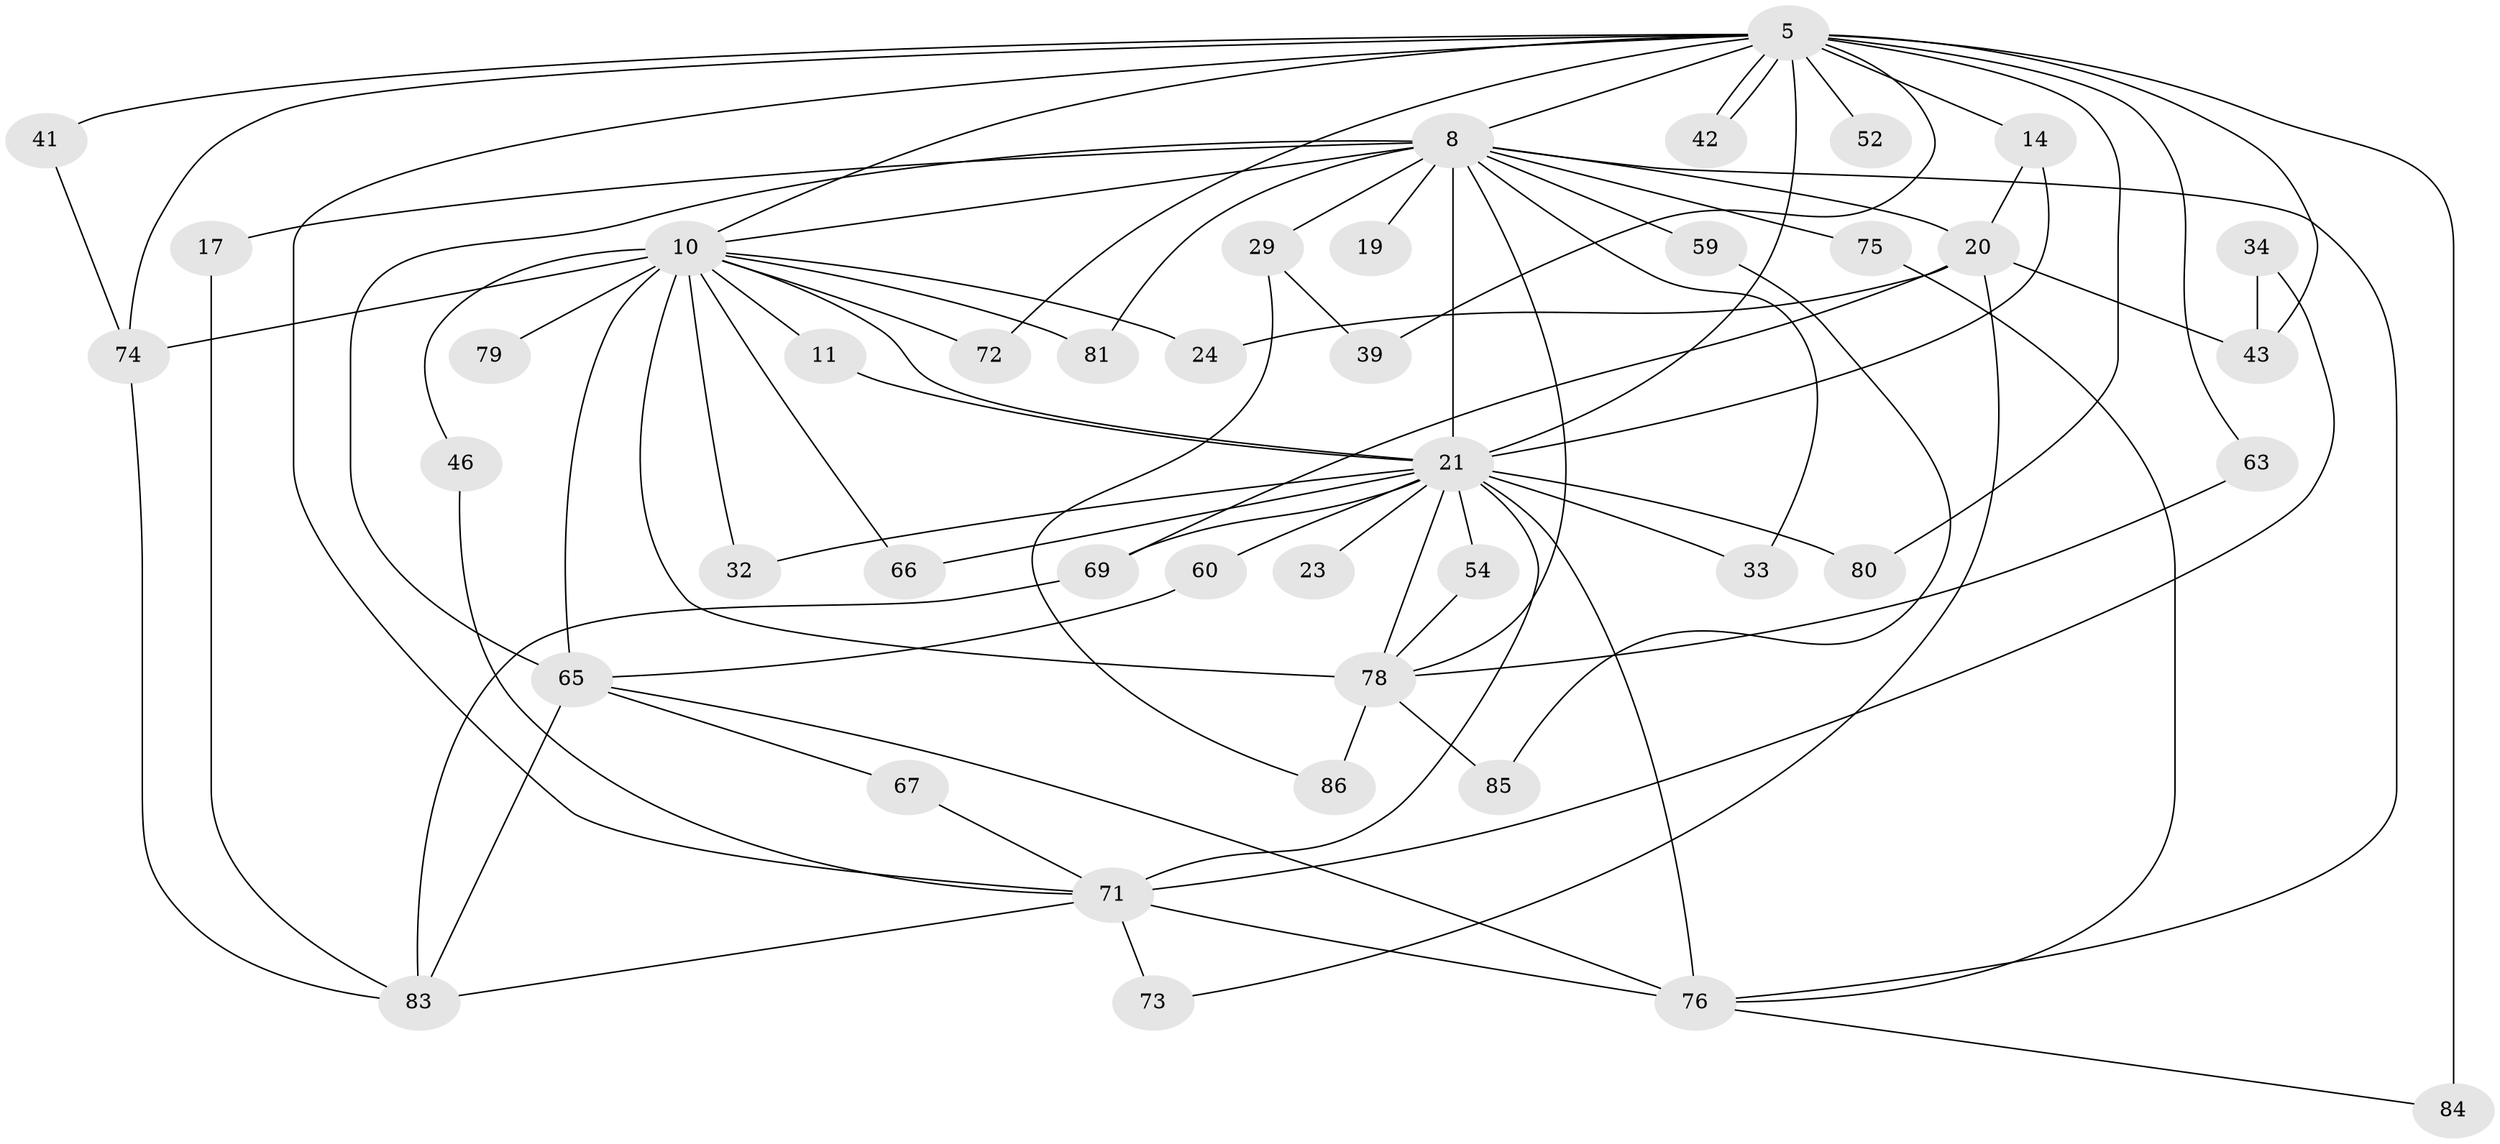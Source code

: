// original degree distribution, {16: 0.023255813953488372, 17: 0.011627906976744186, 15: 0.011627906976744186, 14: 0.023255813953488372, 18: 0.023255813953488372, 12: 0.011627906976744186, 33: 0.011627906976744186, 2: 0.5, 10: 0.011627906976744186, 3: 0.23255813953488372, 6: 0.023255813953488372, 4: 0.06976744186046512, 8: 0.011627906976744186, 11: 0.011627906976744186, 5: 0.023255813953488372}
// Generated by graph-tools (version 1.1) at 2025/46/03/09/25 04:46:14]
// undirected, 43 vertices, 83 edges
graph export_dot {
graph [start="1"]
  node [color=gray90,style=filled];
  5 [super="+2"];
  8 [super="+1+7"];
  10;
  11;
  14;
  17;
  19;
  20 [super="+15"];
  21 [super="+4+9"];
  23;
  24;
  29;
  32;
  33;
  34;
  39;
  41;
  42;
  43 [super="+18"];
  46;
  52;
  54;
  59;
  60 [super="+57"];
  63;
  65 [super="+64+38"];
  66;
  67;
  69 [super="+48"];
  71 [super="+12+58"];
  72;
  73;
  74 [super="+62+47+31+61"];
  75 [super="+49"];
  76 [super="+51+53"];
  78 [super="+40+70"];
  79 [super="+30"];
  80;
  81;
  83 [super="+82+45"];
  84 [super="+77"];
  85;
  86;
  5 -- 8 [weight=6];
  5 -- 10 [weight=2];
  5 -- 42;
  5 -- 42;
  5 -- 43 [weight=2];
  5 -- 52 [weight=2];
  5 -- 63;
  5 -- 80;
  5 -- 84 [weight=2];
  5 -- 39;
  5 -- 41;
  5 -- 71 [weight=2];
  5 -- 14;
  5 -- 72;
  5 -- 74;
  5 -- 21 [weight=8];
  8 -- 10 [weight=3];
  8 -- 19 [weight=2];
  8 -- 29 [weight=2];
  8 -- 33;
  8 -- 59 [weight=2];
  8 -- 75 [weight=3];
  8 -- 17 [weight=2];
  8 -- 81;
  8 -- 20 [weight=2];
  8 -- 21 [weight=13];
  8 -- 65 [weight=3];
  8 -- 76 [weight=2];
  8 -- 78 [weight=2];
  10 -- 11;
  10 -- 24;
  10 -- 32;
  10 -- 46;
  10 -- 66;
  10 -- 72;
  10 -- 74 [weight=4];
  10 -- 78 [weight=5];
  10 -- 79 [weight=2];
  10 -- 81;
  10 -- 65 [weight=2];
  10 -- 21 [weight=4];
  11 -- 21;
  14 -- 20;
  14 -- 21;
  17 -- 83;
  20 -- 24;
  20 -- 69;
  20 -- 73;
  20 -- 43;
  21 -- 66;
  21 -- 69;
  21 -- 76 [weight=4];
  21 -- 54;
  21 -- 23 [weight=2];
  21 -- 60;
  21 -- 32;
  21 -- 33;
  21 -- 71 [weight=2];
  21 -- 78;
  21 -- 80;
  29 -- 39;
  29 -- 86;
  34 -- 43;
  34 -- 71;
  41 -- 74;
  46 -- 71;
  54 -- 78;
  59 -- 85;
  60 -- 65;
  63 -- 78;
  65 -- 67;
  65 -- 83 [weight=2];
  65 -- 76 [weight=2];
  67 -- 71;
  69 -- 83;
  71 -- 73;
  71 -- 83;
  71 -- 76 [weight=2];
  74 -- 83;
  75 -- 76;
  76 -- 84;
  78 -- 85;
  78 -- 86;
}
